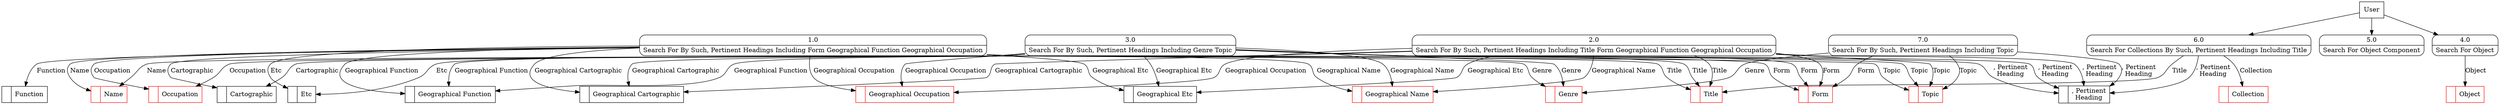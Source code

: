 digraph dfd2{ 
node[shape=record]
200 [label="<f0>  |<f1> Genre " color=red];
201 [label="<f0>  |<f1> , Pertinent\nHeading " ];
202 [label="<f0>  |<f1> Title " color=red];
203 [label="<f0>  |<f1> Topic " color=red];
204 [label="<f0>  |<f1> Geographical Etc " ];
205 [label="<f0>  |<f1> Form " color=red];
206 [label="<f0>  |<f1> Geographical Name " color=red];
207 [label="<f0>  |<f1> Geographical Function " ];
208 [label="<f0>  |<f1> Etc " ];
209 [label="<f0>  |<f1> Occupation " color=red];
210 [label="<f0>  |<f1> Name " color=red];
211 [label="<f0>  |<f1> Function " ];
212 [label="<f0>  |<f1> Geographical Cartographic " ];
213 [label="<f0>  |<f1> Cartographic " ];
214 [label="<f0>  |<f1> Geographical Occupation " color=red];
215 [label="<f0>  |<f1> Object " color=red];
216 [label="<f0>  |<f1> Collection " color=red];
217 [label="User" shape=box];
218 [label="{<f0> 1.0|<f1> Search For By Such, Pertinent Headings Including Form Geographical Function Geographical Occupation }" shape=Mrecord];
219 [label="{<f0> 2.0|<f1> Search For By Such, Pertinent Headings Including Title Form Geographical Function Geographical Occupation }" shape=Mrecord];
220 [label="{<f0> 3.0|<f1> Search For By Such, Pertinent Headings Including Genre Topic }" shape=Mrecord];
221 [label="{<f0> 4.0|<f1> Search For Object }" shape=Mrecord];
222 [label="{<f0> 5.0|<f1> Search For Object Component }" shape=Mrecord];
223 [label="{<f0> 6.0|<f1> Search For Collections By Such, Pertinent Headings Including Title }" shape=Mrecord];
224 [label="{<f0> 7.0|<f1> Search For By Such, Pertinent Headings Including Topic }" shape=Mrecord];
217 -> 221
217 -> 222
217 -> 223
218 -> 200 [label="Genre"]
218 -> 203 [label="Topic"]
218 -> 201 [label=", Pertinent\nHeading"]
218 -> 204 [label="Geographical Etc"]
218 -> 205 [label="Form"]
218 -> 206 [label="Geographical Name"]
218 -> 207 [label="Geographical Function"]
218 -> 208 [label="Etc"]
218 -> 209 [label="Occupation"]
218 -> 210 [label="Name"]
218 -> 212 [label="Geographical Cartographic"]
218 -> 213 [label="Cartographic"]
218 -> 214 [label="Geographical Occupation"]
218 -> 202 [label="Title"]
219 -> 201 [label=", Pertinent\nHeading"]
219 -> 205 [label="Form"]
219 -> 207 [label="Geographical Function"]
219 -> 203 [label="Topic"]
219 -> 204 [label="Geographical Etc"]
219 -> 206 [label="Geographical Name"]
219 -> 212 [label="Geographical Cartographic"]
219 -> 214 [label="Geographical Occupation"]
219 -> 202 [label="Title"]
220 -> 200 [label="Genre"]
220 -> 201 [label=", Pertinent\nHeading"]
220 -> 203 [label="Topic"]
220 -> 213 [label="Cartographic"]
220 -> 205 [label="Form"]
220 -> 209 [label="Occupation"]
220 -> 208 [label="Etc"]
220 -> 204 [label="Geographical Etc"]
220 -> 210 [label="Name"]
220 -> 207 [label="Geographical Function"]
220 -> 206 [label="Geographical Name"]
220 -> 212 [label="Geographical Cartographic"]
220 -> 214 [label="Geographical Occupation"]
220 -> 202 [label="Title"]
221 -> 215 [label="Object"]
223 -> 216 [label="Collection"]
223 -> 201 [label=", Pertinent\nHeading"]
223 -> 202 [label="Title"]
224 -> 201 [label=", Pertinent\nHeading"]
224 -> 203 [label="Topic"]
224 -> 205 [label="Form"]
224 -> 200 [label="Genre"]
218 -> 211 [label="Function"]
}